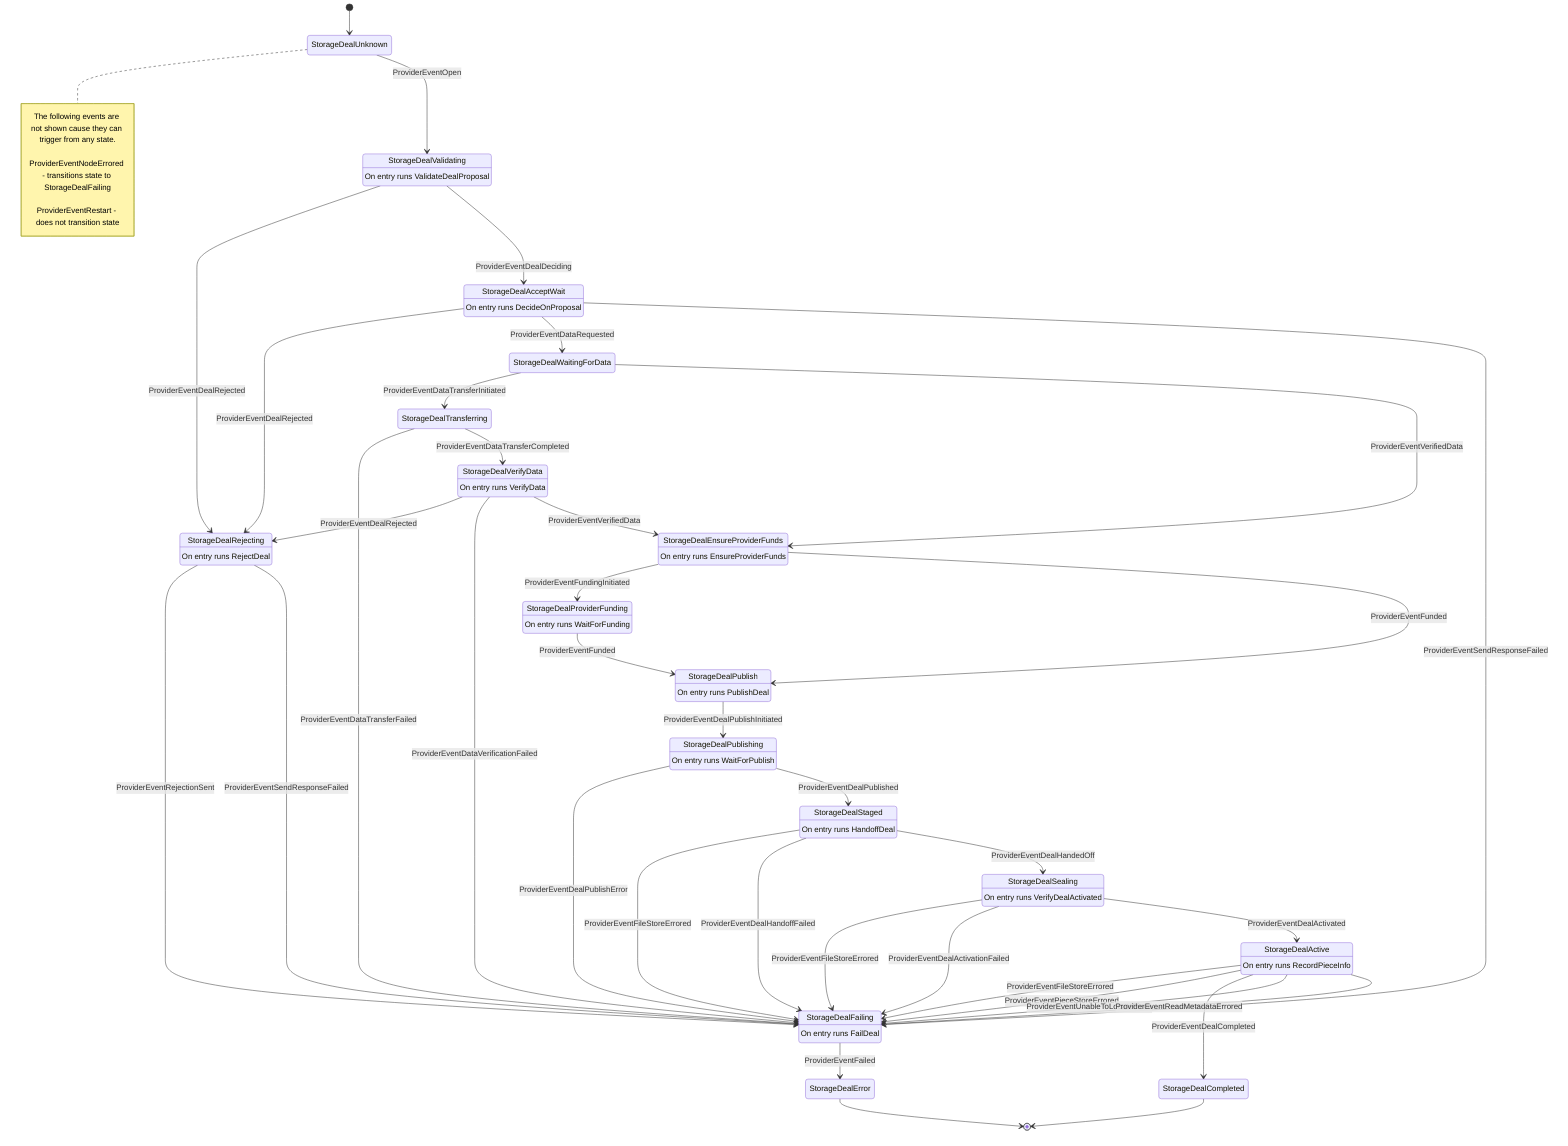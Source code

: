 stateDiagram-v2
	state "StorageDealUnknown" as 0
	state "StorageDealStaged" as 4
	state "StorageDealSealing" as 5
	state "StorageDealActive" as 6
	state "StorageDealRejecting" as 9
	state "StorageDealFailing" as 10
	state "StorageDealValidating" as 14
	state "StorageDealAcceptWait" as 15
	state "StorageDealTransferring" as 17
	state "StorageDealWaitingForData" as 18
	state "StorageDealVerifyData" as 19
	state "StorageDealEnsureProviderFunds" as 20
	state "StorageDealProviderFunding" as 22
	state "StorageDealPublish" as 24
	state "StorageDealPublishing" as 25
	state "StorageDealError" as 26
	state "StorageDealCompleted" as 27
	4 : On entry runs HandoffDeal
	5 : On entry runs VerifyDealActivated
	6 : On entry runs RecordPieceInfo
	9 : On entry runs RejectDeal
	10 : On entry runs FailDeal
	14 : On entry runs ValidateDealProposal
	15 : On entry runs DecideOnProposal
	19 : On entry runs VerifyData
	20 : On entry runs EnsureProviderFunds
	22 : On entry runs WaitForFunding
	24 : On entry runs PublishDeal
	25 : On entry runs WaitForPublish
	[*] --> 0
	note right of 0
		The following events are not shown cause they can trigger from any state.

		ProviderEventNodeErrored - transitions state to StorageDealFailing
		ProviderEventRestart - does not transition state
	end note
	0 --> 14 : ProviderEventOpen
	14 --> 9 : ProviderEventDealRejected
	15 --> 9 : ProviderEventDealRejected
	19 --> 9 : ProviderEventDealRejected
	9 --> 10 : ProviderEventRejectionSent
	14 --> 15 : ProviderEventDealDeciding
	15 --> 18 : ProviderEventDataRequested
	17 --> 10 : ProviderEventDataTransferFailed
	18 --> 17 : ProviderEventDataTransferInitiated
	17 --> 19 : ProviderEventDataTransferCompleted
	19 --> 10 : ProviderEventDataVerificationFailed
	18 --> 20 : ProviderEventVerifiedData
	19 --> 20 : ProviderEventVerifiedData
	20 --> 22 : ProviderEventFundingInitiated
	20 --> 24 : ProviderEventFunded
	22 --> 24 : ProviderEventFunded
	24 --> 25 : ProviderEventDealPublishInitiated
	25 --> 10 : ProviderEventDealPublishError
	9 --> 10 : ProviderEventSendResponseFailed
	15 --> 10 : ProviderEventSendResponseFailed
	25 --> 4 : ProviderEventDealPublished
	4 --> 10 : ProviderEventFileStoreErrored
	5 --> 10 : ProviderEventFileStoreErrored
	6 --> 10 : ProviderEventFileStoreErrored
	4 --> 10 : ProviderEventDealHandoffFailed
	4 --> 5 : ProviderEventDealHandedOff
	5 --> 10 : ProviderEventDealActivationFailed
	5 --> 6 : ProviderEventDealActivated
	6 --> 10 : ProviderEventPieceStoreErrored
	6 --> 27 : ProviderEventDealCompleted
	6 --> 10 : ProviderEventUnableToLocatePiece
	6 --> 10 : ProviderEventReadMetadataErrored
	10 --> 26 : ProviderEventFailed
	26 --> [*]
	27 --> [*]
